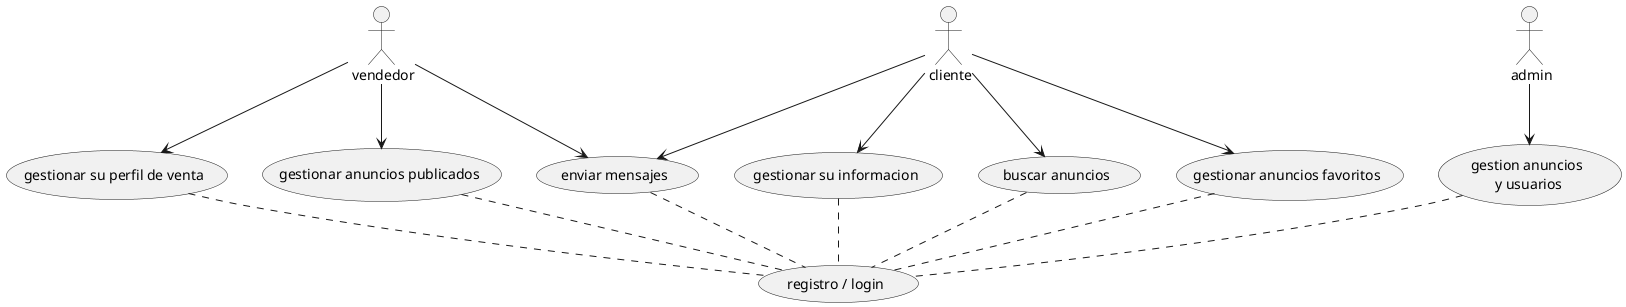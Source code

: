 @startuml Diagrama de Casos de Uso - InmoJaen

usecase (gestion anuncios\n y usuarios) as Proc01
actor : admin: as Admin
Admin --> Proc01

usecase (gestionar su perfil de venta) as Proc02
usecase (gestionar anuncios publicados) as Proc03
usecase (enviar mensajes) as Proc04
actor : vendedor: as Vendedor
Vendedor --> Proc02
Vendedor --> Proc03
Vendedor --> Proc04

usecase (gestionar su informacion) as Proc05
usecase (buscar anuncios) as Proc06
usecase (gestionar anuncios favoritos) as Proc07
actor : cliente: as Cliente
Cliente --> Proc04
Cliente --> Proc05
Cliente --> Proc06
Cliente --> Proc07

usecase ( registro / login ) as Proc08

Proc01 .. Proc08
Proc02 .. Proc08
Proc03 .. Proc08
Proc04 .. Proc08
Proc05 .. Proc08
Proc06 .. Proc08
Proc07 .. Proc08

@enduml